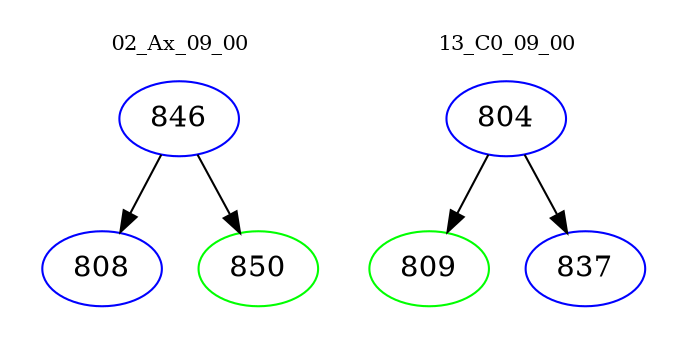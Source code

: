 digraph{
subgraph cluster_0 {
color = white
label = "02_Ax_09_00";
fontsize=10;
T0_846 [label="846", color="blue"]
T0_846 -> T0_808 [color="black"]
T0_808 [label="808", color="blue"]
T0_846 -> T0_850 [color="black"]
T0_850 [label="850", color="green"]
}
subgraph cluster_1 {
color = white
label = "13_C0_09_00";
fontsize=10;
T1_804 [label="804", color="blue"]
T1_804 -> T1_809 [color="black"]
T1_809 [label="809", color="green"]
T1_804 -> T1_837 [color="black"]
T1_837 [label="837", color="blue"]
}
}
